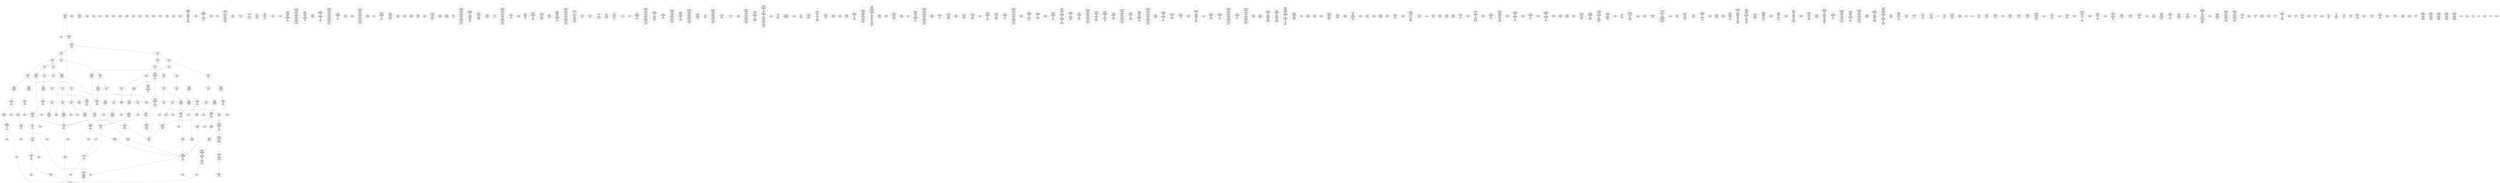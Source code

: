 /* Generated by GvGen v.1.0 (https://www.github.com/stricaud/gvgen) */

digraph G {
compound=true;
   node1 [label="[anywhere]"];
   node2 [label="# 0x0
PUSHX Data
PUSHX Data
MSTORE
CALLVALUE
ISZERO
PUSHX Data
JUMPI
"];
   node3 [label="# 0xc
PUSHX Data
REVERT
"];
   node4 [label="# 0x10
JUMPDEST
PUSHX LogicData
CALLDATASIZE
LT
PUSHX Data
JUMPI
"];
   node5 [label="# 0x1a
PUSHX Data
CALLDATALOAD
PUSHX BitData
SHR
PUSHX LogicData
GT
PUSHX Data
JUMPI
"];
   node6 [label="# 0x2b
PUSHX LogicData
GT
PUSHX Data
JUMPI
"];
   node7 [label="# 0x36
PUSHX LogicData
GT
PUSHX Data
JUMPI
"];
   node8 [label="# 0x41
PUSHX LogicData
EQ
PUSHX Data
JUMPI
"];
   node9 [label="# 0x4c
PUSHX LogicData
EQ
PUSHX Data
JUMPI
"];
   node10 [label="# 0x57
PUSHX LogicData
EQ
PUSHX Data
JUMPI
"];
   node11 [label="# 0x62
PUSHX LogicData
EQ
PUSHX Data
JUMPI
"];
   node12 [label="# 0x6d
PUSHX Data
REVERT
"];
   node13 [label="# 0x71
JUMPDEST
PUSHX LogicData
EQ
PUSHX Data
JUMPI
"];
   node14 [label="# 0x7d
PUSHX LogicData
EQ
PUSHX Data
JUMPI
"];
   node15 [label="# 0x88
PUSHX LogicData
EQ
PUSHX Data
JUMPI
"];
   node16 [label="# 0x93
PUSHX Data
REVERT
"];
   node17 [label="# 0x97
JUMPDEST
PUSHX LogicData
GT
PUSHX Data
JUMPI
"];
   node18 [label="# 0xa3
PUSHX LogicData
EQ
PUSHX Data
JUMPI
"];
   node19 [label="# 0xae
PUSHX LogicData
EQ
PUSHX Data
JUMPI
"];
   node20 [label="# 0xb9
PUSHX LogicData
EQ
PUSHX Data
JUMPI
"];
   node21 [label="# 0xc4
PUSHX LogicData
EQ
PUSHX Data
JUMPI
"];
   node22 [label="# 0xcf
PUSHX Data
REVERT
"];
   node23 [label="# 0xd3
JUMPDEST
PUSHX LogicData
EQ
PUSHX Data
JUMPI
"];
   node24 [label="# 0xdf
PUSHX LogicData
EQ
PUSHX Data
JUMPI
"];
   node25 [label="# 0xea
PUSHX LogicData
EQ
PUSHX Data
JUMPI
"];
   node26 [label="# 0xf5
PUSHX Data
REVERT
"];
   node27 [label="# 0xf9
JUMPDEST
PUSHX LogicData
GT
PUSHX Data
JUMPI
"];
   node28 [label="# 0x105
PUSHX LogicData
GT
PUSHX Data
JUMPI
"];
   node29 [label="# 0x110
PUSHX LogicData
EQ
PUSHX Data
JUMPI
"];
   node30 [label="# 0x11b
PUSHX LogicData
EQ
PUSHX Data
JUMPI
"];
   node31 [label="# 0x126
PUSHX LogicData
EQ
PUSHX Data
JUMPI
"];
   node32 [label="# 0x131
PUSHX LogicData
EQ
PUSHX Data
JUMPI
"];
   node33 [label="# 0x13c
PUSHX Data
REVERT
"];
   node34 [label="# 0x140
JUMPDEST
PUSHX LogicData
EQ
PUSHX Data
JUMPI
"];
   node35 [label="# 0x14c
PUSHX LogicData
EQ
PUSHX Data
JUMPI
"];
   node36 [label="# 0x157
PUSHX LogicData
EQ
PUSHX Data
JUMPI
"];
   node37 [label="# 0x162
PUSHX Data
REVERT
"];
   node38 [label="# 0x166
JUMPDEST
PUSHX LogicData
GT
PUSHX Data
JUMPI
"];
   node39 [label="# 0x172
PUSHX LogicData
EQ
PUSHX Data
JUMPI
"];
   node40 [label="# 0x17d
PUSHX LogicData
EQ
PUSHX Data
JUMPI
"];
   node41 [label="# 0x188
PUSHX LogicData
EQ
PUSHX Data
JUMPI
"];
   node42 [label="# 0x193
PUSHX LogicData
EQ
PUSHX Data
JUMPI
"];
   node43 [label="# 0x19e
PUSHX Data
REVERT
"];
   node44 [label="# 0x1a2
JUMPDEST
PUSHX LogicData
EQ
PUSHX Data
JUMPI
"];
   node45 [label="# 0x1ae
PUSHX LogicData
EQ
PUSHX Data
JUMPI
"];
   node46 [label="# 0x1b9
PUSHX LogicData
EQ
PUSHX Data
JUMPI
"];
   node47 [label="# 0x1c4
JUMPDEST
PUSHX Data
REVERT
"];
   node48 [label="# 0x1c9
JUMPDEST
PUSHX Data
PUSHX Data
CALLDATASIZE
PUSHX Data
PUSHX Data
JUMP
"];
   node49 [label="# 0x1d7
JUMPDEST
PUSHX Data
JUMP
"];
   node50 [label="# 0x1dc
JUMPDEST
PUSHX MemData
MLOAD
ISZERO
ISZERO
MSTORE
PUSHX ArithData
ADD
"];
   node51 [label="# 0x1e8
JUMPDEST
PUSHX MemData
MLOAD
SUB
RETURN
"];
   node52 [label="# 0x1f1
JUMPDEST
PUSHX Data
PUSHX Data
JUMP
"];
   node53 [label="# 0x1f9
JUMPDEST
PUSHX MemData
MLOAD
PUSHX Data
PUSHX Data
JUMP
"];
   node54 [label="# 0x206
JUMPDEST
PUSHX Data
PUSHX Data
CALLDATASIZE
PUSHX Data
PUSHX Data
JUMP
"];
   node55 [label="# 0x214
JUMPDEST
PUSHX Data
JUMP
"];
   node56 [label="# 0x219
JUMPDEST
PUSHX MemData
MLOAD
PUSHX ArithData
PUSHX BitData
PUSHX BitData
SHL
SUB
AND
MSTORE
PUSHX ArithData
ADD
PUSHX Data
JUMP
"];
   node57 [label="# 0x231
JUMPDEST
PUSHX Data
PUSHX Data
CALLDATASIZE
PUSHX Data
PUSHX Data
JUMP
"];
   node58 [label="# 0x23f
JUMPDEST
PUSHX Data
JUMP
"];
   node59 [label="# 0x244
JUMPDEST
STOP
"];
   node60 [label="# 0x246
JUMPDEST
PUSHX Data
PUSHX Data
CALLDATASIZE
PUSHX Data
PUSHX Data
JUMP
"];
   node61 [label="# 0x254
JUMPDEST
PUSHX Data
JUMP
"];
   node62 [label="# 0x259
JUMPDEST
PUSHX StorData
SLOAD
"];
   node63 [label="# 0x25d
JUMPDEST
PUSHX MemData
MLOAD
MSTORE
PUSHX ArithData
ADD
PUSHX Data
JUMP
"];
   node64 [label="# 0x26b
JUMPDEST
PUSHX Data
PUSHX Data
CALLDATASIZE
PUSHX Data
PUSHX Data
JUMP
"];
   node65 [label="# 0x279
JUMPDEST
PUSHX Data
JUMP
"];
   node66 [label="# 0x27e
JUMPDEST
PUSHX Data
PUSHX Data
CALLDATASIZE
PUSHX Data
PUSHX Data
JUMP
"];
   node67 [label="# 0x28c
JUMPDEST
PUSHX Data
JUMP
"];
   node68 [label="# 0x291
JUMPDEST
PUSHX Data
PUSHX Data
CALLDATASIZE
PUSHX Data
PUSHX Data
JUMP
"];
   node69 [label="# 0x29f
JUMPDEST
PUSHX Data
JUMP
"];
   node70 [label="# 0x2a4
JUMPDEST
PUSHX StorData
SLOAD
PUSHX Data
PUSHX BitData
AND
JUMP
"];
   node71 [label="# 0x2b2
JUMPDEST
PUSHX MemData
MLOAD
PUSHX BitData
AND
MSTORE
PUSHX ArithData
ADD
PUSHX Data
JUMP
"];
   node72 [label="# 0x2c5
JUMPDEST
PUSHX Data
PUSHX Data
CALLDATASIZE
PUSHX Data
PUSHX Data
JUMP
"];
   node73 [label="# 0x2d3
JUMPDEST
PUSHX Data
JUMP
"];
   node74 [label="# 0x2d8
JUMPDEST
PUSHX Data
PUSHX Data
CALLDATASIZE
PUSHX Data
PUSHX Data
JUMP
"];
   node75 [label="# 0x2e6
JUMPDEST
PUSHX Data
JUMP
"];
   node76 [label="# 0x2eb
JUMPDEST
PUSHX StorData
SLOAD
PUSHX BitData
PUSHX BitData
SHL
DIV
PUSHX BitData
AND
PUSHX Data
JUMP
"];
   node77 [label="# 0x2fd
JUMPDEST
PUSHX Data
PUSHX Data
CALLDATASIZE
PUSHX Data
PUSHX Data
JUMP
"];
   node78 [label="# 0x30b
JUMPDEST
PUSHX Data
JUMP
"];
   node79 [label="# 0x310
JUMPDEST
PUSHX Data
PUSHX Data
JUMP
"];
   node80 [label="# 0x318
JUMPDEST
PUSHX Data
PUSHX Data
CALLDATASIZE
PUSHX Data
PUSHX Data
JUMP
"];
   node81 [label="# 0x326
JUMPDEST
PUSHX Data
JUMP
"];
   node82 [label="# 0x32b
JUMPDEST
PUSHX Data
PUSHX Data
JUMP
"];
   node83 [label="# 0x333
JUMPDEST
PUSHX StorData
SLOAD
PUSHX ArithData
PUSHX BitData
PUSHX BitData
SHL
SUB
AND
PUSHX Data
JUMP
"];
   node84 [label="# 0x344
JUMPDEST
PUSHX StorData
SLOAD
PUSHX Data
PUSHX Data
DIV
PUSHX ArithData
PUSHX BitData
PUSHX BitData
SHL
SUB
AND
JUMP
"];
   node85 [label="# 0x35d
JUMPDEST
PUSHX Data
PUSHX Data
JUMP
"];
   node86 [label="# 0x365
JUMPDEST
PUSHX Data
PUSHX Data
CALLDATASIZE
PUSHX Data
PUSHX Data
JUMP
"];
   node87 [label="# 0x373
JUMPDEST
PUSHX Data
JUMP
"];
   node88 [label="# 0x378
JUMPDEST
PUSHX Data
PUSHX Data
CALLDATASIZE
PUSHX Data
PUSHX Data
JUMP
"];
   node89 [label="# 0x386
JUMPDEST
PUSHX Data
JUMP
"];
   node90 [label="# 0x38b
JUMPDEST
PUSHX Data
PUSHX Data
CALLDATASIZE
PUSHX Data
PUSHX Data
JUMP
"];
   node91 [label="# 0x399
JUMPDEST
PUSHX Data
JUMP
"];
   node92 [label="# 0x39e
JUMPDEST
PUSHX Data
PUSHX Data
JUMP
"];
   node93 [label="# 0x3af
JUMPDEST
PUSHX Data
PUSHX Data
CALLDATASIZE
PUSHX Data
PUSHX Data
JUMP
"];
   node94 [label="# 0x3bd
JUMPDEST
PUSHX Data
JUMP
"];
   node95 [label="# 0x3c2
JUMPDEST
PUSHX Data
PUSHX Data
CALLDATASIZE
PUSHX Data
PUSHX Data
JUMP
"];
   node96 [label="# 0x3d0
JUMPDEST
PUSHX ArithData
PUSHX BitData
PUSHX BitData
SHL
SUB
AND
PUSHX Data
MSTORE
PUSHX Data
PUSHX Data
MSTORE
PUSHX Data
SHA3
AND
MSTORE
MSTORE
SHA3
SLOAD
PUSHX BitData
AND
JUMP
"];
   node97 [label="# 0x3fe
JUMPDEST
PUSHX Data
PUSHX Data
CALLDATASIZE
PUSHX Data
PUSHX Data
JUMP
"];
   node98 [label="# 0x40c
JUMPDEST
PUSHX Data
JUMP
"];
   node99 [label="# 0x411
JUMPDEST
PUSHX Data
PUSHX Data
JUMP
"];
   node100 [label="# 0x438
JUMPDEST
PUSHX Data
PUSHX ArithData
PUSHX BitData
PUSHX BitData
SHL
SUB
NOT
AND
PUSHX BitData
PUSHX BitData
SHL
EQ
PUSHX Data
JUMPI
"];
   node101 [label="# 0x454
PUSHX Data
PUSHX Data
JUMP
"];
   node102 [label="# 0x45d
JUMPDEST
JUMP
"];
   node103 [label="# 0x463
JUMPDEST
PUSHX Data
PUSHX StorData
SLOAD
PUSHX Data
PUSHX Data
JUMP
"];
   node104 [label="# 0x472
JUMPDEST
PUSHX ArithData
ADD
PUSHX ArithData
DIV
MUL
PUSHX ArithData
ADD
PUSHX MemData
MLOAD
ADD
PUSHX Data
MSTORE
MSTORE
PUSHX ArithData
ADD
SLOAD
PUSHX Data
PUSHX Data
JUMP
"];
   node105 [label="# 0x49e
JUMPDEST
ISZERO
PUSHX Data
JUMPI
"];
   node106 [label="# 0x4a5
PUSHX LogicData
LT
PUSHX Data
JUMPI
"];
   node107 [label="# 0x4ad
PUSHX ArithData
SLOAD
DIV
MUL
MSTORE
PUSHX ArithData
ADD
PUSHX Data
JUMP
"];
   node108 [label="# 0x4c0
JUMPDEST
ADD
PUSHX Data
MSTORE
PUSHX Data
PUSHX Data
SHA3
"];
   node109 [label="# 0x4ce
JUMPDEST
SLOAD
MSTORE
PUSHX ArithData
ADD
PUSHX ArithData
ADD
GT
PUSHX Data
JUMPI
"];
   node110 [label="# 0x4e2
SUB
PUSHX BitData
AND
ADD
"];
   node111 [label="# 0x4eb
JUMPDEST
JUMP
"];
   node112 [label="# 0x4f5
JUMPDEST
PUSHX Data
MSTORE
PUSHX Data
PUSHX Data
MSTORE
PUSHX Data
SHA3
SLOAD
PUSHX ArithData
PUSHX BitData
PUSHX BitData
SHL
SUB
AND
PUSHX Data
JUMPI
"];
   node113 [label="# 0x512
PUSHX MemData
MLOAD
PUSHX BitData
PUSHX BitData
SHL
MSTORE
PUSHX Data
PUSHX ArithData
ADD
MSTORE
PUSHX Data
PUSHX ArithData
ADD
MSTORE
PUSHX Data
PUSHX ArithData
ADD
MSTORE
PUSHX BitData
PUSHX BitData
SHL
PUSHX ArithData
ADD
MSTORE
PUSHX ArithData
ADD
"];
   node114 [label="# 0x56a
JUMPDEST
PUSHX MemData
MLOAD
SUB
REVERT
"];
   node115 [label="# 0x573
JUMPDEST
PUSHX Data
MSTORE
PUSHX Data
PUSHX Data
MSTORE
PUSHX Data
SHA3
SLOAD
PUSHX ArithData
PUSHX BitData
PUSHX BitData
SHL
SUB
AND
JUMP
"];
   node116 [label="# 0x58f
JUMPDEST
PUSHX Data
PUSHX Data
PUSHX Data
JUMP
"];
   node117 [label="# 0x59a
JUMPDEST
PUSHX ArithData
PUSHX BitData
PUSHX BitData
SHL
SUB
AND
PUSHX ArithData
PUSHX BitData
PUSHX BitData
SHL
SUB
AND
EQ
ISZERO
PUSHX Data
JUMPI
"];
   node118 [label="# 0x5b7
PUSHX MemData
MLOAD
PUSHX BitData
PUSHX BitData
SHL
MSTORE
PUSHX Data
PUSHX ArithData
ADD
MSTORE
PUSHX Data
PUSHX ArithData
ADD
MSTORE
PUSHX Data
PUSHX ArithData
ADD
MSTORE
PUSHX BitData
PUSHX BitData
SHL
PUSHX ArithData
ADD
MSTORE
PUSHX ArithData
ADD
PUSHX Data
JUMP
"];
   node119 [label="# 0x608
JUMPDEST
CALLER
PUSHX ArithData
PUSHX BitData
PUSHX BitData
SHL
SUB
AND
EQ
PUSHX Data
JUMPI
"];
   node120 [label="# 0x61a
PUSHX Data
CALLER
PUSHX Data
JUMP
"];
   node121 [label="# 0x624
JUMPDEST
PUSHX Data
JUMPI
"];
   node122 [label="# 0x629
PUSHX MemData
MLOAD
PUSHX BitData
PUSHX BitData
SHL
MSTORE
PUSHX Data
PUSHX ArithData
ADD
MSTORE
PUSHX Data
PUSHX ArithData
ADD
MSTORE
PUSHX Data
PUSHX ArithData
ADD
MSTORE
PUSHX Data
PUSHX ArithData
ADD
MSTORE
PUSHX ArithData
ADD
PUSHX Data
JUMP
"];
   node123 [label="# 0x696
JUMPDEST
PUSHX Data
PUSHX Data
JUMP
"];
   node124 [label="# 0x6a0
JUMPDEST
JUMP
"];
   node125 [label="# 0x6a5
JUMPDEST
PUSHX StorData
SLOAD
PUSHX ArithData
PUSHX BitData
PUSHX BitData
SHL
SUB
AND
CALLER
EQ
PUSHX Data
JUMPI
"];
   node126 [label="# 0x6b8
PUSHX MemData
MLOAD
PUSHX BitData
PUSHX BitData
SHL
MSTORE
PUSHX ArithData
ADD
PUSHX Data
PUSHX Data
JUMP
"];
   node127 [label="# 0x6cf
JUMPDEST
ISZERO
PUSHX Data
JUMPI
"];
   node128 [label="# 0x6d6
PUSHX Data
PUSHX Data
JUMP
"];
   node129 [label="# 0x6dd
JUMPDEST
JUMP
"];
   node130 [label="# 0x6e0
JUMPDEST
PUSHX Data
PUSHX Data
JUMP
"];
   node131 [label="# 0x6e8
JUMPDEST
PUSHX Data
CALLER
PUSHX Data
JUMP
"];
   node132 [label="# 0x6f2
JUMPDEST
PUSHX Data
JUMPI
"];
   node133 [label="# 0x6f7
PUSHX MemData
MLOAD
PUSHX BitData
PUSHX BitData
SHL
MSTORE
PUSHX ArithData
ADD
PUSHX Data
PUSHX Data
JUMP
"];
   node134 [label="# 0x70e
JUMPDEST
PUSHX Data
PUSHX Data
JUMP
"];
   node135 [label="# 0x719
JUMPDEST
PUSHX Data
PUSHX Data
PUSHX Data
JUMP
"];
   node136 [label="# 0x724
JUMPDEST
LT
PUSHX Data
JUMPI
"];
   node137 [label="# 0x72b
PUSHX MemData
MLOAD
PUSHX BitData
PUSHX BitData
SHL
MSTORE
PUSHX Data
PUSHX ArithData
ADD
MSTORE
PUSHX Data
PUSHX ArithData
ADD
MSTORE
PUSHX Data
PUSHX ArithData
ADD
MSTORE
PUSHX BitData
PUSHX BitData
SHL
PUSHX ArithData
ADD
MSTORE
PUSHX ArithData
ADD
PUSHX Data
JUMP
"];
   node138 [label="# 0x786
JUMPDEST
PUSHX ArithData
PUSHX BitData
PUSHX BitData
SHL
SUB
AND
PUSHX Data
MSTORE
PUSHX Data
PUSHX Data
MSTORE
PUSHX Data
SHA3
MSTORE
MSTORE
SHA3
SLOAD
JUMP
"];
   node139 [label="# 0x7af
JUMPDEST
PUSHX Data
PUSHX MemData
MLOAD
PUSHX ArithData
ADD
PUSHX Data
MSTORE
PUSHX Data
MSTORE
PUSHX Data
JUMP
"];
   node140 [label="# 0x7ca
JUMPDEST
PUSHX Data
PUSHX Data
PUSHX StorData
SLOAD
JUMP
"];
   node141 [label="# 0x7d5
JUMPDEST
LT
PUSHX Data
JUMPI
"];
   node142 [label="# 0x7dc
PUSHX MemData
MLOAD
PUSHX BitData
PUSHX BitData
SHL
MSTORE
PUSHX Data
PUSHX ArithData
ADD
MSTORE
PUSHX Data
PUSHX ArithData
ADD
MSTORE
PUSHX Data
PUSHX ArithData
ADD
MSTORE
PUSHX BitData
PUSHX BitData
SHL
PUSHX ArithData
ADD
MSTORE
PUSHX ArithData
ADD
PUSHX Data
JUMP
"];
   node143 [label="# 0x838
JUMPDEST
PUSHX StorData
SLOAD
LT
PUSHX Data
JUMPI
"];
   node144 [label="# 0x844
PUSHX Data
PUSHX Data
JUMP
"];
   node145 [label="# 0x84b
JUMPDEST
PUSHX Data
MSTORE
PUSHX Data
PUSHX Data
SHA3
ADD
SLOAD
JUMP
"];
   node146 [label="# 0x85d
JUMPDEST
PUSHX StorData
SLOAD
PUSHX ArithData
PUSHX BitData
PUSHX BitData
SHL
SUB
AND
CALLER
EQ
PUSHX Data
JUMPI
"];
   node147 [label="# 0x870
PUSHX MemData
MLOAD
PUSHX BitData
PUSHX BitData
SHL
MSTORE
PUSHX ArithData
ADD
PUSHX Data
PUSHX Data
JUMP
"];
   node148 [label="# 0x887
JUMPDEST
PUSHX Data
PUSHX Data
PUSHX Data
JUMP
"];
   node149 [label="# 0x893
JUMPDEST
PUSHX Data
MSTORE
PUSHX Data
PUSHX Data
MSTORE
PUSHX Data
SHA3
SLOAD
PUSHX ArithData
PUSHX BitData
PUSHX BitData
SHL
SUB
AND
PUSHX Data
JUMPI
"];
   node150 [label="# 0x8b1
PUSHX MemData
MLOAD
PUSHX BitData
PUSHX BitData
SHL
MSTORE
PUSHX Data
PUSHX ArithData
ADD
MSTORE
PUSHX Data
PUSHX ArithData
ADD
MSTORE
PUSHX Data
PUSHX ArithData
ADD
MSTORE
PUSHX BitData
PUSHX BitData
SHL
PUSHX ArithData
ADD
MSTORE
PUSHX ArithData
ADD
PUSHX Data
JUMP
"];
   node151 [label="# 0x90a
JUMPDEST
PUSHX StorData
SLOAD
PUSHX Data
PUSHX Data
JUMP
"];
   node152 [label="# 0x917
JUMPDEST
PUSHX ArithData
ADD
PUSHX ArithData
DIV
MUL
PUSHX ArithData
ADD
PUSHX MemData
MLOAD
ADD
PUSHX Data
MSTORE
MSTORE
PUSHX ArithData
ADD
SLOAD
PUSHX Data
PUSHX Data
JUMP
"];
   node153 [label="# 0x943
JUMPDEST
ISZERO
PUSHX Data
JUMPI
"];
   node154 [label="# 0x94a
PUSHX LogicData
LT
PUSHX Data
JUMPI
"];
   node155 [label="# 0x952
PUSHX ArithData
SLOAD
DIV
MUL
MSTORE
PUSHX ArithData
ADD
PUSHX Data
JUMP
"];
   node156 [label="# 0x965
JUMPDEST
ADD
PUSHX Data
MSTORE
PUSHX Data
PUSHX Data
SHA3
"];
   node157 [label="# 0x973
JUMPDEST
SLOAD
MSTORE
PUSHX ArithData
ADD
PUSHX ArithData
ADD
GT
PUSHX Data
JUMPI
"];
   node158 [label="# 0x987
SUB
PUSHX BitData
AND
ADD
"];
   node159 [label="# 0x990
JUMPDEST
JUMP
"];
   node160 [label="# 0x998
JUMPDEST
PUSHX Data
PUSHX ArithData
PUSHX BitData
PUSHX BitData
SHL
SUB
AND
PUSHX Data
JUMPI
"];
   node161 [label="# 0x9a9
PUSHX MemData
MLOAD
PUSHX BitData
PUSHX BitData
SHL
MSTORE
PUSHX Data
PUSHX ArithData
ADD
MSTORE
PUSHX Data
PUSHX ArithData
ADD
MSTORE
PUSHX Data
PUSHX ArithData
ADD
MSTORE
PUSHX BitData
PUSHX BitData
SHL
PUSHX ArithData
ADD
MSTORE
PUSHX ArithData
ADD
PUSHX Data
JUMP
"];
   node162 [label="# 0xa03
JUMPDEST
PUSHX ArithData
PUSHX BitData
PUSHX BitData
SHL
SUB
AND
PUSHX Data
MSTORE
PUSHX Data
PUSHX Data
MSTORE
PUSHX Data
SHA3
SLOAD
JUMP
"];
   node163 [label="# 0xa1f
JUMPDEST
PUSHX StorData
SLOAD
PUSHX ArithData
PUSHX BitData
PUSHX BitData
SHL
SUB
AND
CALLER
EQ
PUSHX Data
JUMPI
"];
   node164 [label="# 0xa32
PUSHX MemData
MLOAD
PUSHX BitData
PUSHX BitData
SHL
MSTORE
PUSHX ArithData
ADD
PUSHX Data
PUSHX Data
JUMP
"];
   node165 [label="# 0xa49
JUMPDEST
PUSHX Data
PUSHX Data
PUSHX Data
JUMP
"];
   node166 [label="# 0xa53
JUMPDEST
JUMP
"];
   node167 [label="# 0xa55
JUMPDEST
PUSHX Data
PUSHX StorData
SLOAD
PUSHX Data
PUSHX Data
JUMP
"];
   node168 [label="# 0xa64
JUMPDEST
PUSHX LogicData
PUSHX StorData
SLOAD
EQ
ISZERO
PUSHX Data
JUMPI
"];
   node169 [label="# 0xa70
PUSHX MemData
MLOAD
PUSHX BitData
PUSHX BitData
SHL
MSTORE
PUSHX Data
PUSHX ArithData
ADD
MSTORE
PUSHX Data
PUSHX ArithData
ADD
MSTORE
PUSHX Data
PUSHX ArithData
ADD
MSTORE
PUSHX ArithData
ADD
PUSHX Data
JUMP
"];
   node170 [label="# 0xab7
JUMPDEST
PUSHX Data
PUSHX Data
SSTORE
PUSHX StorData
SLOAD
PUSHX BitData
PUSHX BitData
SHL
DIV
PUSHX BitData
AND
ISZERO
PUSHX Data
JUMPI
"];
   node171 [label="# 0xacf
PUSHX MemData
MLOAD
PUSHX BitData
PUSHX BitData
SHL
MSTORE
PUSHX Data
PUSHX ArithData
ADD
MSTORE
PUSHX Data
PUSHX ArithData
ADD
MSTORE
PUSHX BitData
PUSHX BitData
SHL
PUSHX ArithData
ADD
MSTORE
PUSHX ArithData
ADD
PUSHX Data
JUMP
"];
   node172 [label="# 0xb09
JUMPDEST
PUSHX StorData
SLOAD
PUSHX Data
PUSHX Data
PUSHX BitData
AND
PUSHX Data
JUMP
"];
   node173 [label="# 0xb3d
JUMPDEST
GT
ISZERO
PUSHX Data
JUMPI
"];
   node174 [label="# 0xb44
PUSHX MemData
MLOAD
PUSHX BitData
PUSHX BitData
SHL
MSTORE
PUSHX Data
PUSHX ArithData
ADD
MSTORE
PUSHX Data
PUSHX ArithData
ADD
MSTORE
PUSHX BitData
PUSHX BitData
SHL
PUSHX ArithData
ADD
MSTORE
PUSHX ArithData
ADD
PUSHX Data
JUMP
"];
   node175 [label="# 0xb7f
JUMPDEST
PUSHX LogicData
GT
ISZERO
PUSHX Data
JUMPI
"];
   node176 [label="# 0xb8a
PUSHX LogicData
GT
ISZERO
"];
   node177 [label="# 0xb90
JUMPDEST
PUSHX Data
JUMPI
"];
   node178 [label="# 0xb95
PUSHX MemData
MLOAD
PUSHX BitData
PUSHX BitData
SHL
MSTORE
PUSHX Data
PUSHX ArithData
ADD
MSTORE
PUSHX Data
PUSHX ArithData
ADD
MSTORE
PUSHX BitData
PUSHX BitData
SHL
PUSHX ArithData
ADD
MSTORE
PUSHX ArithData
ADD
PUSHX Data
JUMP
"];
   node179 [label="# 0xbd2
JUMPDEST
PUSHX StorData
SLOAD
PUSHX Data
DIV
PUSHX ArithData
PUSHX BitData
PUSHX BitData
SHL
SUB
AND
PUSHX Data
CALLER
PUSHX Data
PUSHX Data
PUSHX Data
JUMP
"];
   node180 [label="# 0xbfe
JUMPDEST
PUSHX MemData
MLOAD
PUSHX ArithData
PUSHX BitData
PUSHX BitData
SHL
SUB
NOT
PUSHX BitData
SHL
AND
MSTORE
PUSHX ArithData
PUSHX BitData
PUSHX BitData
SHL
SUB
AND
PUSHX ArithData
ADD
MSTORE
PUSHX ArithData
ADD
MSTORE
PUSHX ArithData
ADD
PUSHX Data
PUSHX MemData
MLOAD
SUB
PUSHX Data
EXTCODESIZE
ISZERO
ISZERO
PUSHX Data
JUMPI
"];
   node181 [label="# 0xc40
PUSHX Data
REVERT
"];
   node182 [label="# 0xc44
JUMPDEST
GAS
CALL
ISZERO
ISZERO
PUSHX Data
JUMPI
"];
   node183 [label="# 0xc4f
RETURNDATASIZE
PUSHX Data
RETURNDATACOPY
RETURNDATASIZE
PUSHX Data
REVERT
"];
   node184 [label="# 0xc58
JUMPDEST
PUSHX Data
"];
   node185 [label="# 0xc5f
JUMPDEST
LT
ISZERO
PUSHX Data
JUMPI
"];
   node186 [label="# 0xc68
PUSHX StorData
SLOAD
PUSHX BitData
AND
PUSHX Data
PUSHX Data
PUSHX Data
JUMP
"];
   node187 [label="# 0xc7b
JUMPDEST
PUSHX ArithData
EXP
SLOAD
PUSHX ArithData
MUL
NOT
AND
PUSHX BitData
AND
MUL
OR
SSTORE
PUSHX Data
PUSHX Data
CALLER
JUMP
"];
   node188 [label="# 0xca0
JUMPDEST
PUSHX StorData
SLOAD
PUSHX BitData
AND
PUSHX Data
JUMP
"];
   node189 [label="# 0xcac
JUMPDEST
PUSHX Data
PUSHX Data
JUMP
"];
   node190 [label="# 0xcb6
JUMPDEST
PUSHX Data
JUMP
"];
   node191 [label="# 0xcbe
JUMPDEST
PUSHX Data
PUSHX Data
SSTORE
JUMP
"];
   node192 [label="# 0xcc7
JUMPDEST
PUSHX ArithData
PUSHX BitData
PUSHX BitData
SHL
SUB
AND
CALLER
EQ
ISZERO
PUSHX Data
JUMPI
"];
   node193 [label="# 0xcd9
PUSHX MemData
MLOAD
PUSHX BitData
PUSHX BitData
SHL
MSTORE
PUSHX Data
PUSHX ArithData
ADD
MSTORE
PUSHX Data
PUSHX ArithData
ADD
MSTORE
PUSHX Data
PUSHX ArithData
ADD
MSTORE
PUSHX ArithData
ADD
PUSHX Data
JUMP
"];
   node194 [label="# 0xd20
JUMPDEST
CALLER
PUSHX Data
MSTORE
PUSHX Data
PUSHX ArithData
MSTORE
PUSHX MemData
SHA3
PUSHX ArithData
PUSHX BitData
PUSHX BitData
SHL
SUB
AND
MSTORE
MSTORE
SHA3
SLOAD
PUSHX BitData
NOT
AND
ISZERO
ISZERO
OR
SSTORE
MLOAD
MSTORE
PUSHX Data
ADD
PUSHX MemData
MLOAD
SUB
LOGX
JUMP
"];
   node195 [label="# 0xd8c
JUMPDEST
PUSHX Data
CALLER
PUSHX Data
JUMP
"];
   node196 [label="# 0xd96
JUMPDEST
PUSHX Data
JUMPI
"];
   node197 [label="# 0xd9b
PUSHX MemData
MLOAD
PUSHX BitData
PUSHX BitData
SHL
MSTORE
PUSHX ArithData
ADD
PUSHX Data
PUSHX Data
JUMP
"];
   node198 [label="# 0xdb2
JUMPDEST
PUSHX Data
PUSHX Data
JUMP
"];
   node199 [label="# 0xdbe
JUMPDEST
JUMP
"];
   node200 [label="# 0xdc4
JUMPDEST
PUSHX Data
MSTORE
PUSHX Data
PUSHX Data
MSTORE
PUSHX Data
SHA3
SLOAD
PUSHX Data
PUSHX ArithData
PUSHX BitData
PUSHX BitData
SHL
SUB
AND
PUSHX Data
JUMPI
"];
   node201 [label="# 0xde4
PUSHX MemData
MLOAD
PUSHX BitData
PUSHX BitData
SHL
MSTORE
PUSHX Data
PUSHX ArithData
ADD
MSTORE
PUSHX Data
PUSHX ArithData
ADD
MSTORE
PUSHX Data
PUSHX ArithData
ADD
MSTORE
PUSHX BitData
PUSHX BitData
SHL
PUSHX ArithData
ADD
MSTORE
PUSHX ArithData
ADD
PUSHX Data
JUMP
"];
   node202 [label="# 0xe43
JUMPDEST
PUSHX Data
PUSHX Data
PUSHX Data
JUMP
"];
   node203 [label="# 0xe4d
JUMPDEST
PUSHX LogicData
MLOAD
GT
PUSHX Data
JUMPI
"];
   node204 [label="# 0xe59
PUSHX MemData
MLOAD
PUSHX ArithData
ADD
PUSHX Data
MSTORE
PUSHX Data
MSTORE
PUSHX Data
JUMP
"];
   node205 [label="# 0xe6d
JUMPDEST
PUSHX Data
PUSHX Data
JUMP
"];
   node206 [label="# 0xe77
JUMPDEST
PUSHX MemData
MLOAD
PUSHX ArithData
ADD
PUSHX Data
PUSHX Data
JUMP
"];
   node207 [label="# 0xe88
JUMPDEST
PUSHX MemData
MLOAD
PUSHX ArithData
SUB
SUB
MSTORE
PUSHX Data
MSTORE
"];
   node208 [label="# 0xe98
JUMPDEST
JUMP
"];
   node209 [label="# 0xe9f
JUMPDEST
PUSHX StorData
SLOAD
PUSHX ArithData
PUSHX BitData
PUSHX BitData
SHL
SUB
AND
CALLER
EQ
PUSHX Data
JUMPI
"];
   node210 [label="# 0xeb2
PUSHX MemData
MLOAD
PUSHX BitData
PUSHX BitData
SHL
MSTORE
PUSHX ArithData
ADD
PUSHX Data
PUSHX Data
JUMP
"];
   node211 [label="# 0xec9
JUMPDEST
PUSHX ArithData
PUSHX BitData
PUSHX BitData
SHL
SUB
AND
PUSHX Data
JUMPI
"];
   node212 [label="# 0xed8
PUSHX MemData
MLOAD
PUSHX BitData
PUSHX BitData
SHL
MSTORE
PUSHX Data
PUSHX ArithData
ADD
MSTORE
PUSHX Data
PUSHX ArithData
ADD
MSTORE
PUSHX Data
PUSHX ArithData
ADD
MSTORE
PUSHX BitData
PUSHX BitData
SHL
PUSHX ArithData
ADD
MSTORE
PUSHX ArithData
ADD
PUSHX Data
JUMP
"];
   node213 [label="# 0xf2e
JUMPDEST
PUSHX Data
PUSHX Data
JUMP
"];
   node214 [label="# 0xf37
JUMPDEST
PUSHX Data
PUSHX ArithData
PUSHX BitData
PUSHX BitData
SHL
SUB
NOT
AND
PUSHX BitData
PUSHX BitData
SHL
EQ
PUSHX Data
JUMPI
"];
   node215 [label="# 0xf53
PUSHX ArithData
PUSHX BitData
PUSHX BitData
SHL
SUB
NOT
AND
PUSHX BitData
PUSHX BitData
SHL
EQ
"];
   node216 [label="# 0xf68
JUMPDEST
PUSHX Data
JUMPI
"];
   node217 [label="# 0xf6e
PUSHX BitData
PUSHX BitData
SHL
PUSHX ArithData
PUSHX BitData
PUSHX BitData
SHL
SUB
NOT
AND
EQ
PUSHX Data
JUMP
"];
   node218 [label="# 0xf87
JUMPDEST
PUSHX Data
MSTORE
PUSHX Data
PUSHX Data
MSTORE
PUSHX Data
SHA3
SLOAD
PUSHX ArithData
PUSHX BitData
PUSHX BitData
SHL
SUB
NOT
AND
PUSHX ArithData
PUSHX BitData
PUSHX BitData
SHL
SUB
AND
OR
SSTORE
PUSHX Data
PUSHX Data
JUMP
"];
   node219 [label="# 0xfbc
JUMPDEST
PUSHX ArithData
PUSHX BitData
PUSHX BitData
SHL
SUB
AND
PUSHX Data
PUSHX MemData
MLOAD
PUSHX MemData
MLOAD
SUB
LOGX
JUMP
"];
   node220 [label="# 0xff5
JUMPDEST
PUSHX StorData
SLOAD
PUSHX BitData
PUSHX BitData
SHL
DIV
PUSHX BitData
AND
ISZERO
PUSHX Data
JUMPI
"];
   node221 [label="# 0x1008
PUSHX MemData
MLOAD
PUSHX BitData
PUSHX BitData
SHL
MSTORE
PUSHX Data
PUSHX ArithData
ADD
MSTORE
PUSHX Data
PUSHX ArithData
ADD
MSTORE
PUSHX BitData
PUSHX BitData
SHL
PUSHX ArithData
ADD
MSTORE
PUSHX ArithData
ADD
PUSHX Data
JUMP
"];
   node222 [label="# 0x1042
JUMPDEST
PUSHX StorData
SLOAD
PUSHX BitData
PUSHX BitData
SHL
NOT
AND
PUSHX BitData
PUSHX BitData
SHL
OR
SSTORE
PUSHX Data
PUSHX Data
CALLER
JUMP
"];
   node223 [label="# 0x107d
JUMPDEST
PUSHX MemData
MLOAD
PUSHX ArithData
PUSHX BitData
PUSHX BitData
SHL
SUB
AND
MSTORE
PUSHX ArithData
ADD
PUSHX MemData
MLOAD
SUB
LOGX
JUMP
"];
   node224 [label="# 0x109a
JUMPDEST
PUSHX StorData
SLOAD
PUSHX BitData
PUSHX BitData
SHL
DIV
PUSHX BitData
AND
PUSHX Data
JUMPI
"];
   node225 [label="# 0x10ac
PUSHX MemData
MLOAD
PUSHX BitData
PUSHX BitData
SHL
MSTORE
PUSHX Data
PUSHX ArithData
ADD
MSTORE
PUSHX Data
PUSHX ArithData
ADD
MSTORE
PUSHX BitData
PUSHX BitData
SHL
PUSHX ArithData
ADD
MSTORE
PUSHX ArithData
ADD
PUSHX Data
JUMP
"];
   node226 [label="# 0x10ea
JUMPDEST
PUSHX StorData
SLOAD
PUSHX BitData
PUSHX BitData
SHL
NOT
AND
SSTORE
PUSHX Data
CALLER
PUSHX Data
JUMP
"];
   node227 [label="# 0x111e
JUMPDEST
PUSHX Data
MSTORE
PUSHX Data
PUSHX Data
MSTORE
PUSHX Data
SHA3
SLOAD
PUSHX ArithData
PUSHX BitData
PUSHX BitData
SHL
SUB
AND
PUSHX Data
JUMPI
"];
   node228 [label="# 0x113b
PUSHX MemData
MLOAD
PUSHX BitData
PUSHX BitData
SHL
MSTORE
PUSHX Data
PUSHX ArithData
ADD
MSTORE
PUSHX Data
PUSHX ArithData
ADD
MSTORE
PUSHX Data
PUSHX ArithData
ADD
MSTORE
PUSHX BitData
PUSHX BitData
SHL
PUSHX ArithData
ADD
MSTORE
PUSHX ArithData
ADD
PUSHX Data
JUMP
"];
   node229 [label="# 0x1197
JUMPDEST
PUSHX Data
PUSHX Data
PUSHX Data
JUMP
"];
   node230 [label="# 0x11a2
JUMPDEST
PUSHX ArithData
PUSHX BitData
PUSHX BitData
SHL
SUB
AND
PUSHX ArithData
PUSHX BitData
PUSHX BitData
SHL
SUB
AND
EQ
PUSHX Data
JUMPI
"];
   node231 [label="# 0x11bf
PUSHX ArithData
PUSHX BitData
PUSHX BitData
SHL
SUB
AND
PUSHX Data
PUSHX Data
JUMP
"];
   node232 [label="# 0x11d2
JUMPDEST
PUSHX ArithData
PUSHX BitData
PUSHX BitData
SHL
SUB
AND
EQ
"];
   node233 [label="# 0x11dd
JUMPDEST
PUSHX Data
JUMPI
"];
   node234 [label="# 0x11e3
PUSHX ArithData
PUSHX BitData
PUSHX BitData
SHL
SUB
AND
PUSHX Data
MSTORE
PUSHX Data
PUSHX Data
MSTORE
PUSHX Data
SHA3
AND
MSTORE
MSTORE
SHA3
SLOAD
PUSHX BitData
AND
"];
   node235 [label="# 0x120d
JUMPDEST
JUMP
"];
   node236 [label="# 0x1215
JUMPDEST
PUSHX ArithData
PUSHX BitData
PUSHX BitData
SHL
SUB
AND
PUSHX Data
PUSHX Data
JUMP
"];
   node237 [label="# 0x1228
JUMPDEST
PUSHX ArithData
PUSHX BitData
PUSHX BitData
SHL
SUB
AND
EQ
PUSHX Data
JUMPI
"];
   node238 [label="# 0x1237
PUSHX MemData
MLOAD
PUSHX BitData
PUSHX BitData
SHL
MSTORE
PUSHX Data
PUSHX ArithData
ADD
MSTORE
PUSHX Data
PUSHX ArithData
ADD
MSTORE
PUSHX Data
PUSHX ArithData
ADD
MSTORE
PUSHX BitData
PUSHX BitData
SHL
PUSHX ArithData
ADD
MSTORE
PUSHX ArithData
ADD
PUSHX Data
JUMP
"];
   node239 [label="# 0x1290
JUMPDEST
PUSHX ArithData
PUSHX BitData
PUSHX BitData
SHL
SUB
AND
PUSHX Data
JUMPI
"];
   node240 [label="# 0x129f
PUSHX MemData
MLOAD
PUSHX BitData
PUSHX BitData
SHL
MSTORE
PUSHX Data
PUSHX ArithData
ADD
MSTORE
PUSHX ArithData
ADD
MSTORE
PUSHX Data
PUSHX ArithData
ADD
MSTORE
PUSHX BitData
PUSHX BitData
SHL
PUSHX ArithData
ADD
MSTORE
PUSHX ArithData
ADD
PUSHX Data
JUMP
"];
   node241 [label="# 0x12f2
JUMPDEST
PUSHX Data
PUSHX Data
JUMP
"];
   node242 [label="# 0x12fd
JUMPDEST
PUSHX Data
PUSHX Data
PUSHX Data
JUMP
"];
   node243 [label="# 0x1308
JUMPDEST
PUSHX ArithData
PUSHX BitData
PUSHX BitData
SHL
SUB
AND
PUSHX Data
MSTORE
PUSHX Data
PUSHX Data
MSTORE
PUSHX Data
SHA3
SLOAD
PUSHX Data
PUSHX Data
PUSHX Data
JUMP
"];
   node244 [label="# 0x1331
JUMPDEST
SSTORE
PUSHX ArithData
PUSHX BitData
PUSHX BitData
SHL
SUB
AND
PUSHX Data
MSTORE
PUSHX Data
PUSHX Data
MSTORE
PUSHX Data
SHA3
SLOAD
PUSHX Data
PUSHX Data
PUSHX Data
JUMP
"];
   node245 [label="# 0x135f
JUMPDEST
SSTORE
PUSHX Data
MSTORE
PUSHX Data
PUSHX Data
MSTORE
PUSHX MemData
SHA3
SLOAD
PUSHX ArithData
PUSHX BitData
PUSHX BitData
SHL
SUB
NOT
AND
PUSHX ArithData
PUSHX BitData
PUSHX BitData
SHL
SUB
AND
OR
SSTORE
MLOAD
AND
PUSHX Data
LOGX
JUMP
"];
   node246 [label="# 0x13c0
JUMPDEST
PUSHX StorData
SLOAD
PUSHX ArithData
PUSHX BitData
PUSHX BitData
SHL
SUB
AND
PUSHX ArithData
PUSHX BitData
PUSHX BitData
SHL
SUB
NOT
AND
OR
SSTORE
PUSHX MemData
MLOAD
AND
PUSHX Data
PUSHX Data
LOGX
JUMP
"];
   node247 [label="# 0x1412
JUMPDEST
PUSHX Data
PUSHX MemData
MLOAD
PUSHX ArithData
ADD
PUSHX Data
MSTORE
PUSHX Data
MSTORE
PUSHX Data
JUMP
"];
   node248 [label="# 0x142c
JUMPDEST
JUMP
"];
   node249 [label="# 0x1430
JUMPDEST
PUSHX Data
PUSHX Data
JUMP
"];
   node250 [label="# 0x143b
JUMPDEST
PUSHX Data
PUSHX Data
JUMP
"];
   node251 [label="# 0x1447
JUMPDEST
PUSHX Data
JUMPI
"];
   node252 [label="# 0x144c
PUSHX MemData
MLOAD
PUSHX BitData
PUSHX BitData
SHL
MSTORE
PUSHX ArithData
ADD
PUSHX Data
PUSHX Data
JUMP
"];
   node253 [label="# 0x1463
JUMPDEST
PUSHX Data
PUSHX StorData
SLOAD
PUSHX Data
PUSHX Data
JUMP
"];
   node254 [label="# 0x1472
JUMPDEST
PUSHX Data
PUSHX Data
JUMPI
"];
   node255 [label="# 0x147a
PUSHX Data
MLOAD
ADD
MSTORE
PUSHX Data
MSTORE
PUSHX BitData
PUSHX BitData
SHL
PUSHX ArithData
ADD
MSTORE
JUMP
"];
   node256 [label="# 0x1496
JUMPDEST
PUSHX Data
"];
   node257 [label="# 0x149a
JUMPDEST
ISZERO
PUSHX Data
JUMPI
"];
   node258 [label="# 0x14a1
PUSHX Data
PUSHX Data
JUMP
"];
   node259 [label="# 0x14aa
JUMPDEST
PUSHX Data
PUSHX Data
PUSHX Data
JUMP
"];
   node260 [label="# 0x14b9
JUMPDEST
PUSHX Data
JUMP
"];
   node261 [label="# 0x14c0
JUMPDEST
PUSHX Data
PUSHX LogicData
GT
ISZERO
PUSHX Data
JUMPI
"];
   node262 [label="# 0x14d4
PUSHX Data
PUSHX Data
JUMP
"];
   node263 [label="# 0x14db
JUMPDEST
PUSHX MemData
MLOAD
MSTORE
PUSHX ArithData
ADD
PUSHX BitData
NOT
AND
PUSHX ArithData
ADD
ADD
PUSHX Data
MSTORE
ISZERO
PUSHX Data
JUMPI
"];
   node264 [label="# 0x14f9
PUSHX ArithData
ADD
CALLDATASIZE
CALLDATACOPY
ADD
"];
   node265 [label="# 0x1505
JUMPDEST
"];
   node266 [label="# 0x1509
JUMPDEST
ISZERO
PUSHX Data
JUMPI
"];
   node267 [label="# 0x1510
PUSHX Data
PUSHX Data
PUSHX Data
JUMP
"];
   node268 [label="# 0x151a
JUMPDEST
PUSHX Data
PUSHX Data
PUSHX Data
JUMP
"];
   node269 [label="# 0x1527
JUMPDEST
PUSHX Data
PUSHX Data
PUSHX Data
JUMP
"];
   node270 [label="# 0x1532
JUMPDEST
PUSHX BitData
SHL
MLOAD
LT
PUSHX Data
JUMPI
"];
   node271 [label="# 0x1540
PUSHX Data
PUSHX Data
JUMP
"];
   node272 [label="# 0x1547
JUMPDEST
PUSHX ArithData
ADD
ADD
PUSHX ArithData
PUSHX BitData
PUSHX BitData
SHL
SUB
NOT
AND
PUSHX BitData
BYTE
MSTORE8
PUSHX Data
PUSHX Data
PUSHX Data
JUMP
"];
   node273 [label="# 0x1569
JUMPDEST
PUSHX Data
JUMP
"];
   node274 [label="# 0x1570
JUMPDEST
PUSHX ArithData
PUSHX BitData
PUSHX BitData
SHL
SUB
AND
PUSHX Data
JUMPI
"];
   node275 [label="# 0x157f
PUSHX Data
PUSHX StorData
SLOAD
PUSHX Data
MSTORE
PUSHX Data
PUSHX Data
MSTORE
PUSHX Data
SHA3
SSTORE
PUSHX ArithData
ADD
SSTORE
MSTORE
PUSHX ArithData
ADD
SSTORE
JUMP
"];
   node276 [label="# 0x15c6
JUMPDEST
PUSHX Data
JUMP
"];
   node277 [label="# 0x15cb
JUMPDEST
PUSHX ArithData
PUSHX BitData
PUSHX BitData
SHL
SUB
AND
PUSHX ArithData
PUSHX BitData
PUSHX BitData
SHL
SUB
AND
EQ
PUSHX Data
JUMPI
"];
   node278 [label="# 0x15e5
PUSHX Data
PUSHX Data
JUMP
"];
   node279 [label="# 0x15ee
JUMPDEST
PUSHX ArithData
PUSHX BitData
PUSHX BitData
SHL
SUB
AND
PUSHX Data
JUMPI
"];
   node280 [label="# 0x15fd
PUSHX Data
PUSHX Data
JUMP
"];
   node281 [label="# 0x1605
JUMPDEST
PUSHX ArithData
PUSHX BitData
PUSHX BitData
SHL
SUB
AND
PUSHX ArithData
PUSHX BitData
PUSHX BitData
SHL
SUB
AND
EQ
PUSHX Data
JUMPI
"];
   node282 [label="# 0x161f
PUSHX Data
PUSHX Data
JUMP
"];
   node283 [label="# 0x1628
JUMPDEST
PUSHX Data
PUSHX Data
JUMP
"];
   node284 [label="# 0x1632
JUMPDEST
PUSHX Data
PUSHX Data
PUSHX Data
JUMP
"];
   node285 [label="# 0x163f
JUMPDEST
PUSHX Data
JUMPI
"];
   node286 [label="# 0x1644
PUSHX MemData
MLOAD
PUSHX BitData
PUSHX BitData
SHL
MSTORE
PUSHX ArithData
ADD
PUSHX Data
PUSHX Data
JUMP
"];
   node287 [label="# 0x165b
JUMPDEST
PUSHX Data
PUSHX ArithData
PUSHX BitData
PUSHX BitData
SHL
SUB
AND
EXTCODESIZE
ISZERO
PUSHX Data
JUMPI
"];
   node288 [label="# 0x166e
PUSHX MemData
MLOAD
PUSHX BitData
PUSHX BitData
SHL
MSTORE
PUSHX ArithData
PUSHX BitData
PUSHX BitData
SHL
SUB
AND
PUSHX Data
PUSHX Data
CALLER
PUSHX ArithData
ADD
PUSHX Data
JUMP
"];
   node289 [label="# 0x169f
JUMPDEST
PUSHX Data
PUSHX MemData
MLOAD
SUB
PUSHX Data
EXTCODESIZE
ISZERO
ISZERO
PUSHX Data
JUMPI
"];
   node290 [label="# 0x16b5
PUSHX Data
REVERT
"];
   node291 [label="# 0x16b9
JUMPDEST
GAS
CALL
ISZERO
PUSHX Data
JUMPI
"];
   node292 [label="# 0x16c7
PUSHX MemData
MLOAD
PUSHX ArithData
RETURNDATASIZE
ADD
PUSHX BitData
NOT
AND
ADD
MSTORE
PUSHX Data
ADD
PUSHX Data
JUMP
"];
   node293 [label="# 0x16e6
JUMPDEST
PUSHX Data
"];
   node294 [label="# 0x16e9
JUMPDEST
PUSHX Data
JUMPI
"];
   node295 [label="# 0x16ee
RETURNDATASIZE
ISZERO
PUSHX Data
JUMPI
"];
   node296 [label="# 0x16f6
PUSHX MemData
MLOAD
PUSHX BitData
NOT
PUSHX ArithData
RETURNDATASIZE
ADD
AND
ADD
PUSHX Data
MSTORE
RETURNDATASIZE
MSTORE
RETURNDATASIZE
PUSHX Data
PUSHX ArithData
ADD
RETURNDATACOPY
PUSHX Data
JUMP
"];
   node297 [label="# 0x1717
JUMPDEST
PUSHX Data
"];
   node298 [label="# 0x171c
JUMPDEST
MLOAD
PUSHX Data
JUMPI
"];
   node299 [label="# 0x1724
PUSHX MemData
MLOAD
PUSHX BitData
PUSHX BitData
SHL
MSTORE
PUSHX ArithData
ADD
PUSHX Data
PUSHX Data
JUMP
"];
   node300 [label="# 0x173b
JUMPDEST
MLOAD
PUSHX ArithData
ADD
REVERT
"];
   node301 [label="# 0x1743
JUMPDEST
PUSHX ArithData
PUSHX BitData
PUSHX BitData
SHL
SUB
NOT
AND
PUSHX BitData
PUSHX BitData
SHL
EQ
PUSHX Data
JUMP
"];
   node302 [label="# 0x175d
JUMPDEST
PUSHX Data
JUMP
"];
   node303 [label="# 0x1768
JUMPDEST
PUSHX Data
PUSHX Data
PUSHX Data
PUSHX Data
JUMP
"];
   node304 [label="# 0x1775
JUMPDEST
PUSHX Data
PUSHX Data
JUMP
"];
   node305 [label="# 0x177f
JUMPDEST
PUSHX Data
MSTORE
PUSHX Data
PUSHX Data
MSTORE
PUSHX Data
SHA3
SLOAD
EQ
PUSHX Data
JUMPI
"];
   node306 [label="# 0x1799
PUSHX ArithData
PUSHX BitData
PUSHX BitData
SHL
SUB
AND
PUSHX Data
MSTORE
PUSHX Data
PUSHX Data
MSTORE
PUSHX Data
SHA3
MSTORE
MSTORE
SHA3
SLOAD
MSTORE
SHA3
SSTORE
MSTORE
PUSHX Data
MSTORE
SHA3
SSTORE
"];
   node307 [label="# 0x17d2
JUMPDEST
PUSHX Data
MSTORE
PUSHX Data
PUSHX Data
MSTORE
PUSHX Data
SHA3
SSTORE
PUSHX ArithData
PUSHX BitData
PUSHX BitData
SHL
SUB
AND
MSTORE
PUSHX Data
MSTORE
SHA3
MSTORE
MSTORE
SHA3
SSTORE
JUMP
"];
   node308 [label="# 0x1805
JUMPDEST
PUSHX StorData
SLOAD
PUSHX Data
PUSHX Data
PUSHX Data
PUSHX Data
JUMP
"];
   node309 [label="# 0x1817
JUMPDEST
PUSHX Data
MSTORE
PUSHX Data
PUSHX Data
MSTORE
PUSHX Data
SHA3
SLOAD
PUSHX StorData
SLOAD
LT
PUSHX Data
JUMPI
"];
   node310 [label="# 0x1838
PUSHX Data
PUSHX Data
JUMP
"];
   node311 [label="# 0x183f
JUMPDEST
PUSHX Data
MSTORE
PUSHX Data
PUSHX Data
SHA3
ADD
SLOAD
PUSHX StorData
SLOAD
LT
PUSHX Data
JUMPI
"];
   node312 [label="# 0x1859
PUSHX Data
PUSHX Data
JUMP
"];
   node313 [label="# 0x1860
JUMPDEST
PUSHX Data
MSTORE
PUSHX Data
SHA3
ADD
SSTORE
MSTORE
PUSHX Data
MSTORE
PUSHX Data
SHA3
SSTORE
MSTORE
SHA3
SSTORE
PUSHX StorData
SLOAD
PUSHX Data
JUMPI
"];
   node314 [label="# 0x1891
PUSHX Data
PUSHX Data
JUMP
"];
   node315 [label="# 0x1898
JUMPDEST
PUSHX ArithData
SUB
PUSHX Data
MSTORE
PUSHX Data
PUSHX Data
SHA3
ADD
PUSHX Data
SSTORE
SSTORE
JUMP
"];
   node316 [label="# 0x18b4
JUMPDEST
PUSHX Data
PUSHX Data
PUSHX Data
JUMP
"];
   node317 [label="# 0x18bf
JUMPDEST
PUSHX ArithData
PUSHX BitData
PUSHX BitData
SHL
SUB
AND
PUSHX Data
MSTORE
PUSHX Data
PUSHX Data
MSTORE
PUSHX Data
SHA3
MSTORE
MSTORE
SHA3
SSTORE
MSTORE
PUSHX Data
MSTORE
SHA3
SSTORE
JUMP
"];
   node318 [label="# 0x18f8
JUMPDEST
PUSHX ArithData
PUSHX BitData
PUSHX BitData
SHL
SUB
AND
PUSHX Data
JUMPI
"];
   node319 [label="# 0x1907
PUSHX MemData
MLOAD
PUSHX BitData
PUSHX BitData
SHL
MSTORE
PUSHX Data
PUSHX ArithData
ADD
MSTORE
PUSHX ArithData
ADD
MSTORE
PUSHX Data
PUSHX ArithData
ADD
MSTORE
PUSHX ArithData
ADD
PUSHX Data
JUMP
"];
   node320 [label="# 0x194e
JUMPDEST
PUSHX Data
MSTORE
PUSHX Data
PUSHX Data
MSTORE
PUSHX Data
SHA3
SLOAD
PUSHX ArithData
PUSHX BitData
PUSHX BitData
SHL
SUB
AND
ISZERO
PUSHX Data
JUMPI
"];
   node321 [label="# 0x196c
PUSHX MemData
MLOAD
PUSHX BitData
PUSHX BitData
SHL
MSTORE
PUSHX Data
PUSHX ArithData
ADD
MSTORE
PUSHX Data
PUSHX ArithData
ADD
MSTORE
PUSHX Data
PUSHX ArithData
ADD
MSTORE
PUSHX ArithData
ADD
PUSHX Data
JUMP
"];
   node322 [label="# 0x19b3
JUMPDEST
PUSHX Data
PUSHX Data
PUSHX Data
JUMP
"];
   node323 [label="# 0x19bf
JUMPDEST
PUSHX ArithData
PUSHX BitData
PUSHX BitData
SHL
SUB
AND
PUSHX Data
MSTORE
PUSHX Data
PUSHX Data
MSTORE
PUSHX Data
SHA3
SLOAD
PUSHX Data
PUSHX Data
PUSHX Data
JUMP
"];
   node324 [label="# 0x19e8
JUMPDEST
SSTORE
PUSHX Data
MSTORE
PUSHX Data
PUSHX Data
MSTORE
PUSHX MemData
SHA3
SLOAD
PUSHX ArithData
PUSHX BitData
PUSHX BitData
SHL
SUB
NOT
AND
PUSHX ArithData
PUSHX BitData
PUSHX BitData
SHL
SUB
AND
OR
SSTORE
MLOAD
PUSHX Data
LOGX
JUMP
"];
   node325 [label="# 0x1a46
JUMPDEST
SLOAD
PUSHX Data
PUSHX Data
JUMP
"];
   node326 [label="# 0x1a52
JUMPDEST
PUSHX Data
MSTORE
PUSHX Data
PUSHX Data
SHA3
PUSHX ArithData
ADD
PUSHX Data
DIV
ADD
PUSHX Data
JUMPI
"];
   node327 [label="# 0x1a6c
PUSHX Data
SSTORE
PUSHX Data
JUMP
"];
   node328 [label="# 0x1a74
JUMPDEST
PUSHX LogicData
LT
PUSHX Data
JUMPI
"];
   node329 [label="# 0x1a7d
ADD
PUSHX BitData
NOT
CALLDATALOAD
AND
OR
SSTORE
PUSHX Data
JUMP
"];
   node330 [label="# 0x1a8d
JUMPDEST
ADD
PUSHX ArithData
ADD
SSTORE
ISZERO
PUSHX Data
JUMPI
"];
   node331 [label="# 0x1a9c
ADD
"];
   node332 [label="# 0x1a9f
JUMPDEST
GT
ISZERO
PUSHX Data
JUMPI
"];
   node333 [label="# 0x1aa8
CALLDATALOAD
SSTORE
PUSHX ArithData
ADD
PUSHX ArithData
ADD
PUSHX Data
JUMP
"];
   node334 [label="# 0x1aba
JUMPDEST
PUSHX Data
PUSHX Data
JUMP
"];
   node335 [label="# 0x1ac6
JUMPDEST
JUMP
"];
   node336 [label="# 0x1aca
JUMPDEST
"];
   node337 [label="# 0x1acb
JUMPDEST
GT
ISZERO
PUSHX Data
JUMPI
"];
   node338 [label="# 0x1ad4
PUSHX Data
SSTORE
PUSHX ArithData
ADD
PUSHX Data
JUMP
"];
   node339 [label="# 0x1adf
JUMPDEST
CALLDATALOAD
PUSHX ArithData
PUSHX BitData
PUSHX BitData
SHL
SUB
AND
EQ
PUSHX Data
JUMPI
"];
   node340 [label="# 0x1af2
PUSHX Data
REVERT
"];
   node341 [label="# 0x1af6
JUMPDEST
JUMP
"];
   node342 [label="# 0x1afb
JUMPDEST
CALLDATALOAD
ISZERO
ISZERO
EQ
PUSHX Data
JUMPI
"];
   node343 [label="# 0x1b07
PUSHX Data
REVERT
"];
   node344 [label="# 0x1b0b
JUMPDEST
PUSHX Data
PUSHX LogicData
SUB
SLT
ISZERO
PUSHX Data
JUMPI
"];
   node345 [label="# 0x1b19
PUSHX Data
REVERT
"];
   node346 [label="# 0x1b1d
JUMPDEST
PUSHX Data
PUSHX Data
JUMP
"];
   node347 [label="# 0x1b26
JUMPDEST
PUSHX Data
PUSHX LogicData
SUB
SLT
ISZERO
PUSHX Data
JUMPI
"];
   node348 [label="# 0x1b35
PUSHX Data
REVERT
"];
   node349 [label="# 0x1b39
JUMPDEST
PUSHX Data
PUSHX Data
JUMP
"];
   node350 [label="# 0x1b42
JUMPDEST
PUSHX Data
PUSHX ArithData
ADD
PUSHX Data
JUMP
"];
   node351 [label="# 0x1b50
JUMPDEST
JUMP
"];
   node352 [label="# 0x1b59
JUMPDEST
PUSHX Data
PUSHX Data
PUSHX LogicData
SUB
SLT
ISZERO
PUSHX Data
JUMPI
"];
   node353 [label="# 0x1b6a
PUSHX Data
REVERT
"];
   node354 [label="# 0x1b6e
JUMPDEST
PUSHX Data
PUSHX Data
JUMP
"];
   node355 [label="# 0x1b77
JUMPDEST
PUSHX Data
PUSHX ArithData
ADD
PUSHX Data
JUMP
"];
   node356 [label="# 0x1b85
JUMPDEST
PUSHX ArithData
ADD
CALLDATALOAD
JUMP
"];
   node357 [label="# 0x1b95
JUMPDEST
PUSHX Data
PUSHX Data
PUSHX LogicData
SUB
SLT
ISZERO
PUSHX Data
JUMPI
"];
   node358 [label="# 0x1ba7
PUSHX Data
REVERT
"];
   node359 [label="# 0x1bab
JUMPDEST
PUSHX Data
PUSHX Data
JUMP
"];
   node360 [label="# 0x1bb4
JUMPDEST
PUSHX Data
PUSHX ArithData
ADD
PUSHX Data
JUMP
"];
   node361 [label="# 0x1bc2
JUMPDEST
PUSHX ArithData
ADD
CALLDATALOAD
PUSHX ArithData
ADD
CALLDATALOAD
PUSHX LogicData
GT
ISZERO
PUSHX Data
JUMPI
"];
   node362 [label="# 0x1be2
PUSHX Data
REVERT
"];
   node363 [label="# 0x1be6
JUMPDEST
ADD
PUSHX ArithData
ADD
SLT
PUSHX Data
JUMPI
"];
   node364 [label="# 0x1bf6
PUSHX Data
REVERT
"];
   node365 [label="# 0x1bfa
JUMPDEST
CALLDATALOAD
GT
ISZERO
PUSHX Data
JUMPI
"];
   node366 [label="# 0x1c05
PUSHX Data
PUSHX Data
JUMP
"];
   node367 [label="# 0x1c0c
JUMPDEST
PUSHX MemData
MLOAD
PUSHX ArithData
ADD
PUSHX BitData
NOT
AND
PUSHX ArithData
ADD
AND
ADD
GT
LT
OR
ISZERO
PUSHX Data
JUMPI
"];
   node368 [label="# 0x1c2d
PUSHX Data
PUSHX Data
JUMP
"];
   node369 [label="# 0x1c34
JUMPDEST
PUSHX Data
MSTORE
MSTORE
PUSHX ArithData
ADD
ADD
GT
ISZERO
PUSHX Data
JUMPI
"];
   node370 [label="# 0x1c49
PUSHX Data
REVERT
"];
   node371 [label="# 0x1c4d
JUMPDEST
PUSHX ArithData
ADD
PUSHX ArithData
ADD
CALLDATACOPY
PUSHX Data
PUSHX ArithData
ADD
ADD
MSTORE
JUMP
"];
   node372 [label="# 0x1c71
JUMPDEST
PUSHX Data
PUSHX LogicData
SUB
SLT
ISZERO
PUSHX Data
JUMPI
"];
   node373 [label="# 0x1c80
PUSHX Data
REVERT
"];
   node374 [label="# 0x1c84
JUMPDEST
PUSHX Data
PUSHX Data
JUMP
"];
   node375 [label="# 0x1c8d
JUMPDEST
PUSHX Data
PUSHX ArithData
ADD
PUSHX Data
JUMP
"];
   node376 [label="# 0x1c9b
JUMPDEST
PUSHX Data
PUSHX LogicData
SUB
SLT
ISZERO
PUSHX Data
JUMPI
"];
   node377 [label="# 0x1caa
PUSHX Data
REVERT
"];
   node378 [label="# 0x1cae
JUMPDEST
PUSHX Data
PUSHX Data
JUMP
"];
   node379 [label="# 0x1cb7
JUMPDEST
PUSHX ArithData
ADD
CALLDATALOAD
JUMP
"];
   node380 [label="# 0x1cc5
JUMPDEST
PUSHX Data
PUSHX LogicData
SUB
SLT
ISZERO
PUSHX Data
JUMPI
"];
   node381 [label="# 0x1cd3
PUSHX Data
REVERT
"];
   node382 [label="# 0x1cd7
JUMPDEST
PUSHX Data
PUSHX Data
JUMP
"];
   node383 [label="# 0x1ce0
JUMPDEST
PUSHX Data
PUSHX LogicData
SUB
SLT
ISZERO
PUSHX Data
JUMPI
"];
   node384 [label="# 0x1cee
PUSHX Data
REVERT
"];
   node385 [label="# 0x1cf2
JUMPDEST
CALLDATALOAD
PUSHX Data
PUSHX Data
JUMP
"];
   node386 [label="# 0x1cfd
JUMPDEST
PUSHX Data
PUSHX LogicData
SUB
SLT
ISZERO
PUSHX Data
JUMPI
"];
   node387 [label="# 0x1d0b
PUSHX Data
REVERT
"];
   node388 [label="# 0x1d0f
JUMPDEST
MLOAD
PUSHX Data
PUSHX Data
JUMP
"];
   node389 [label="# 0x1d1a
JUMPDEST
PUSHX Data
PUSHX LogicData
SUB
SLT
ISZERO
PUSHX Data
JUMPI
"];
   node390 [label="# 0x1d29
PUSHX Data
REVERT
"];
   node391 [label="# 0x1d2d
JUMPDEST
CALLDATALOAD
PUSHX LogicData
GT
ISZERO
PUSHX Data
JUMPI
"];
   node392 [label="# 0x1d41
PUSHX Data
REVERT
"];
   node393 [label="# 0x1d45
JUMPDEST
ADD
PUSHX ArithData
ADD
SLT
PUSHX Data
JUMPI
"];
   node394 [label="# 0x1d55
PUSHX Data
REVERT
"];
   node395 [label="# 0x1d59
JUMPDEST
CALLDATALOAD
GT
ISZERO
PUSHX Data
JUMPI
"];
   node396 [label="# 0x1d64
PUSHX Data
REVERT
"];
   node397 [label="# 0x1d68
JUMPDEST
PUSHX ArithData
ADD
ADD
GT
ISZERO
PUSHX Data
JUMPI
"];
   node398 [label="# 0x1d76
PUSHX Data
REVERT
"];
   node399 [label="# 0x1d7a
JUMPDEST
PUSHX ArithData
ADD
JUMP
"];
   node400 [label="# 0x1d8c
JUMPDEST
PUSHX Data
PUSHX LogicData
SUB
SLT
ISZERO
PUSHX Data
JUMPI
"];
   node401 [label="# 0x1d9a
PUSHX Data
REVERT
"];
   node402 [label="# 0x1d9e
JUMPDEST
CALLDATALOAD
JUMP
"];
   node403 [label="# 0x1da5
JUMPDEST
PUSHX Data
MLOAD
MSTORE
PUSHX Data
PUSHX ArithData
ADD
PUSHX ArithData
ADD
PUSHX Data
JUMP
"];
   node404 [label="# 0x1dbd
JUMPDEST
PUSHX ArithData
ADD
PUSHX BitData
NOT
AND
ADD
PUSHX ArithData
ADD
JUMP
"];
   node405 [label="# 0x1dd1
JUMPDEST
PUSHX Data
MLOAD
PUSHX Data
PUSHX ArithData
ADD
PUSHX Data
JUMP
"];
   node406 [label="# 0x1de3
JUMPDEST
MLOAD
ADD
PUSHX Data
PUSHX ArithData
ADD
PUSHX Data
JUMP
"];
   node407 [label="# 0x1df7
JUMPDEST
ADD
JUMP
"];
   node408 [label="# 0x1e00
JUMPDEST
PUSHX ArithData
PUSHX BitData
PUSHX BitData
SHL
SUB
AND
MSTORE
AND
PUSHX ArithData
ADD
MSTORE
PUSHX ArithData
ADD
MSTORE
PUSHX ArithData
PUSHX ArithData
ADD
MSTORE
PUSHX Data
PUSHX Data
ADD
PUSHX Data
JUMP
"];
   node409 [label="# 0x1e33
JUMPDEST
JUMP
"];
   node410 [label="# 0x1e3d
JUMPDEST
PUSHX Data
MSTORE
PUSHX Data
PUSHX Data
PUSHX ArithData
ADD
PUSHX Data
JUMP
"];
   node411 [label="# 0x1e50
JUMPDEST
PUSHX ArithData
MSTORE
PUSHX Data
ADD
MSTORE
PUSHX Data
PUSHX ArithData
ADD
MSTORE
PUSHX BitData
PUSHX BitData
SHL
PUSHX ArithData
ADD
MSTORE
PUSHX ArithData
ADD
JUMP
"];
   node412 [label="# 0x1ea2
JUMPDEST
PUSHX ArithData
MSTORE
ADD
MSTORE
PUSHX Data
PUSHX ArithData
ADD
MSTORE
PUSHX ArithData
ADD
JUMP
"];
   node413 [label="# 0x1ed7
JUMPDEST
PUSHX ArithData
MSTORE
PUSHX Data
ADD
MSTORE
PUSHX Data
PUSHX ArithData
ADD
MSTORE
PUSHX BitData
PUSHX BitData
SHL
PUSHX ArithData
ADD
MSTORE
PUSHX ArithData
ADD
JUMP
"];
   node414 [label="# 0x1f28
JUMPDEST
PUSHX Data
NOT
GT
ISZERO
PUSHX Data
JUMPI
"];
   node415 [label="# 0x1f34
PUSHX Data
PUSHX Data
JUMP
"];
   node416 [label="# 0x1f3b
JUMPDEST
ADD
JUMP
"];
   node417 [label="# 0x1f40
JUMPDEST
PUSHX Data
PUSHX Data
JUMPI
"];
   node418 [label="# 0x1f48
PUSHX Data
PUSHX Data
JUMP
"];
   node419 [label="# 0x1f4f
JUMPDEST
DIV
JUMP
"];
   node420 [label="# 0x1f54
JUMPDEST
PUSHX Data
PUSHX BitData
NOT
DIV
GT
ISZERO
ISZERO
AND
ISZERO
PUSHX Data
JUMPI
"];
   node421 [label="# 0x1f67
PUSHX Data
PUSHX Data
JUMP
"];
   node422 [label="# 0x1f6e
JUMPDEST
MUL
JUMP
"];
   node423 [label="# 0x1f73
JUMPDEST
PUSHX Data
LT
ISZERO
PUSHX Data
JUMPI
"];
   node424 [label="# 0x1f7e
PUSHX Data
PUSHX Data
JUMP
"];
   node425 [label="# 0x1f85
JUMPDEST
SUB
JUMP
"];
   node426 [label="# 0x1f8a
JUMPDEST
PUSHX Data
"];
   node427 [label="# 0x1f8d
JUMPDEST
LT
ISZERO
PUSHX Data
JUMPI
"];
   node428 [label="# 0x1f96
ADD
MLOAD
ADD
MSTORE
PUSHX ArithData
ADD
PUSHX Data
JUMP
"];
   node429 [label="# 0x1fa5
JUMPDEST
GT
ISZERO
PUSHX Data
JUMPI
"];
   node430 [label="# 0x1fae
PUSHX Data
ADD
MSTORE
JUMP
"];
   node431 [label="# 0x1fb6
JUMPDEST
PUSHX BitData
SHR
AND
PUSHX Data
JUMPI
"];
   node432 [label="# 0x1fc4
PUSHX BitData
AND
"];
   node433 [label="# 0x1fca
JUMPDEST
PUSHX LogicData
LT
EQ
ISZERO
PUSHX Data
JUMPI
"];
   node434 [label="# 0x1fd6
PUSHX BitData
PUSHX BitData
SHL
PUSHX Data
MSTORE
PUSHX Data
PUSHX Data
MSTORE
PUSHX Data
PUSHX Data
REVERT
"];
   node435 [label="# 0x1feb
JUMPDEST
JUMP
"];
   node436 [label="# 0x1ff1
JUMPDEST
PUSHX Data
PUSHX Data
AND
EQ
ISZERO
PUSHX Data
JUMPI
"];
   node437 [label="# 0x2002
PUSHX Data
PUSHX Data
JUMP
"];
   node438 [label="# 0x2009
JUMPDEST
PUSHX ArithData
ADD
JUMP
"];
   node439 [label="# 0x2013
JUMPDEST
PUSHX Data
PUSHX BitData
NOT
EQ
ISZERO
PUSHX Data
JUMPI
"];
   node440 [label="# 0x2020
PUSHX Data
PUSHX Data
JUMP
"];
   node441 [label="# 0x2027
JUMPDEST
PUSHX ArithData
ADD
JUMP
"];
   node442 [label="# 0x202e
JUMPDEST
PUSHX Data
PUSHX Data
JUMPI
"];
   node443 [label="# 0x2036
PUSHX Data
PUSHX Data
JUMP
"];
   node444 [label="# 0x203d
JUMPDEST
MOD
JUMP
"];
   node445 [label="# 0x2042
JUMPDEST
PUSHX BitData
PUSHX BitData
SHL
PUSHX Data
MSTORE
PUSHX Data
PUSHX Data
MSTORE
PUSHX Data
PUSHX Data
REVERT
"];
   node446 [label="# 0x2058
JUMPDEST
PUSHX BitData
PUSHX BitData
SHL
PUSHX Data
MSTORE
PUSHX Data
PUSHX Data
MSTORE
PUSHX Data
PUSHX Data
REVERT
"];
   node447 [label="# 0x206e
JUMPDEST
PUSHX BitData
PUSHX BitData
SHL
PUSHX Data
MSTORE
PUSHX Data
PUSHX Data
MSTORE
PUSHX Data
PUSHX Data
REVERT
"];
   node448 [label="# 0x2084
JUMPDEST
PUSHX BitData
PUSHX BitData
SHL
PUSHX Data
MSTORE
PUSHX Data
PUSHX Data
MSTORE
PUSHX Data
PUSHX Data
REVERT
"];
   node449 [label="# 0x209a
JUMPDEST
PUSHX BitData
PUSHX BitData
SHL
PUSHX Data
MSTORE
PUSHX Data
PUSHX Data
MSTORE
PUSHX Data
PUSHX Data
REVERT
"];
   node450 [label="# 0x20b0
JUMPDEST
PUSHX ArithData
PUSHX BitData
PUSHX BitData
SHL
SUB
NOT
AND
EQ
PUSHX Data
JUMPI
"];
   node451 [label="# 0x20c2
PUSHX Data
REVERT
"];
   node452 [label="# 0x20c6
INVALID
"];
   node453 [label="# 0x20c7
LOGX
PUSHX Data
INVALID
"];
   node454 [label="# 0x20cf
SLT
SHA3
INVALID
"];
   node455 [label="# 0x20d2
INVALID
"];
   node456 [label="# 0x20d3
PUSHX Data
INVALID
"];
   node457 [label="# 0x20e1
INVALID
"];
   node458 [label="# 0x20e2
PUSHX Data
"];
node2->node4;
node2->node3;
node4->node47;
node4->node5;
node5->node27;
node5->node6;
node6->node17;
node6->node7;
node7->node13;
node7->node8;
node8->node93;
node8->node9;
node9->node95;
node9->node10;
node10->node97;
node10->node11;
node11->node99;
node11->node12;
node13->node88;
node13->node14;
node14->node90;
node14->node15;
node15->node92;
node15->node16;
node17->node23;
node17->node18;
node18->node83;
node18->node19;
node19->node84;
node19->node20;
node20->node85;
node20->node21;
node21->node86;
node21->node22;
node23->node79;
node23->node24;
node24->node80;
node24->node25;
node25->node82;
node25->node26;
node27->node38;
node27->node28;
node28->node34;
node28->node29;
node29->node72;
node29->node30;
node30->node74;
node30->node31;
node31->node76;
node31->node32;
node32->node77;
node32->node33;
node34->node66;
node34->node35;
node35->node68;
node35->node36;
node36->node70;
node36->node37;
node38->node44;
node38->node39;
node39->node57;
node39->node40;
node40->node60;
node40->node41;
node41->node62;
node41->node42;
node42->node64;
node42->node43;
node44->node48;
node44->node45;
node45->node52;
node45->node46;
node46->node54;
node46->node47;
node48->node383;
node50->node51;
node52->node103;
node54->node400;
node56->node51;
node57->node376;
node60->node380;
node62->node63;
node63->node51;
node64->node352;
node66->node376;
node68->node352;
node70->node71;
node71->node51;
node72->node400;
node74->node389;
node76->node50;
node77->node400;
node79->node151;
node80->node344;
node82->node163;
node83->node56;
node84->node56;
node85->node167;
node86->node400;
node88->node372;
node90->node357;
node92->node63;
node93->node400;
node95->node347;
node97->node344;
node99->node63;
node103->node431;
node129->node1;
node151->node431;
node163->node165;
node163->node164;
node164->node412;
node165->node246;
node166->node1;
node167->node431;
node246->node166;
node339->node341;
node339->node340;
node341->node1;
node342->node341;
node342->node343;
node344->node346;
node344->node345;
node346->node339;
node347->node349;
node347->node348;
node349->node339;
node352->node354;
node352->node353;
node354->node339;
node357->node359;
node357->node358;
node359->node339;
node372->node374;
node372->node373;
node374->node339;
node376->node378;
node376->node377;
node378->node339;
node380->node382;
node380->node381;
node382->node342;
node383->node385;
node383->node384;
node385->node450;
node389->node391;
node389->node390;
node391->node393;
node391->node392;
node393->node395;
node393->node394;
node395->node397;
node395->node396;
node397->node399;
node397->node398;
node399->node1;
node400->node402;
node400->node401;
node402->node1;
node412->node114;
node431->node433;
node431->node432;
node432->node433;
node433->node435;
node433->node434;
node435->node1;
node450->node129;
node450->node451;
}
